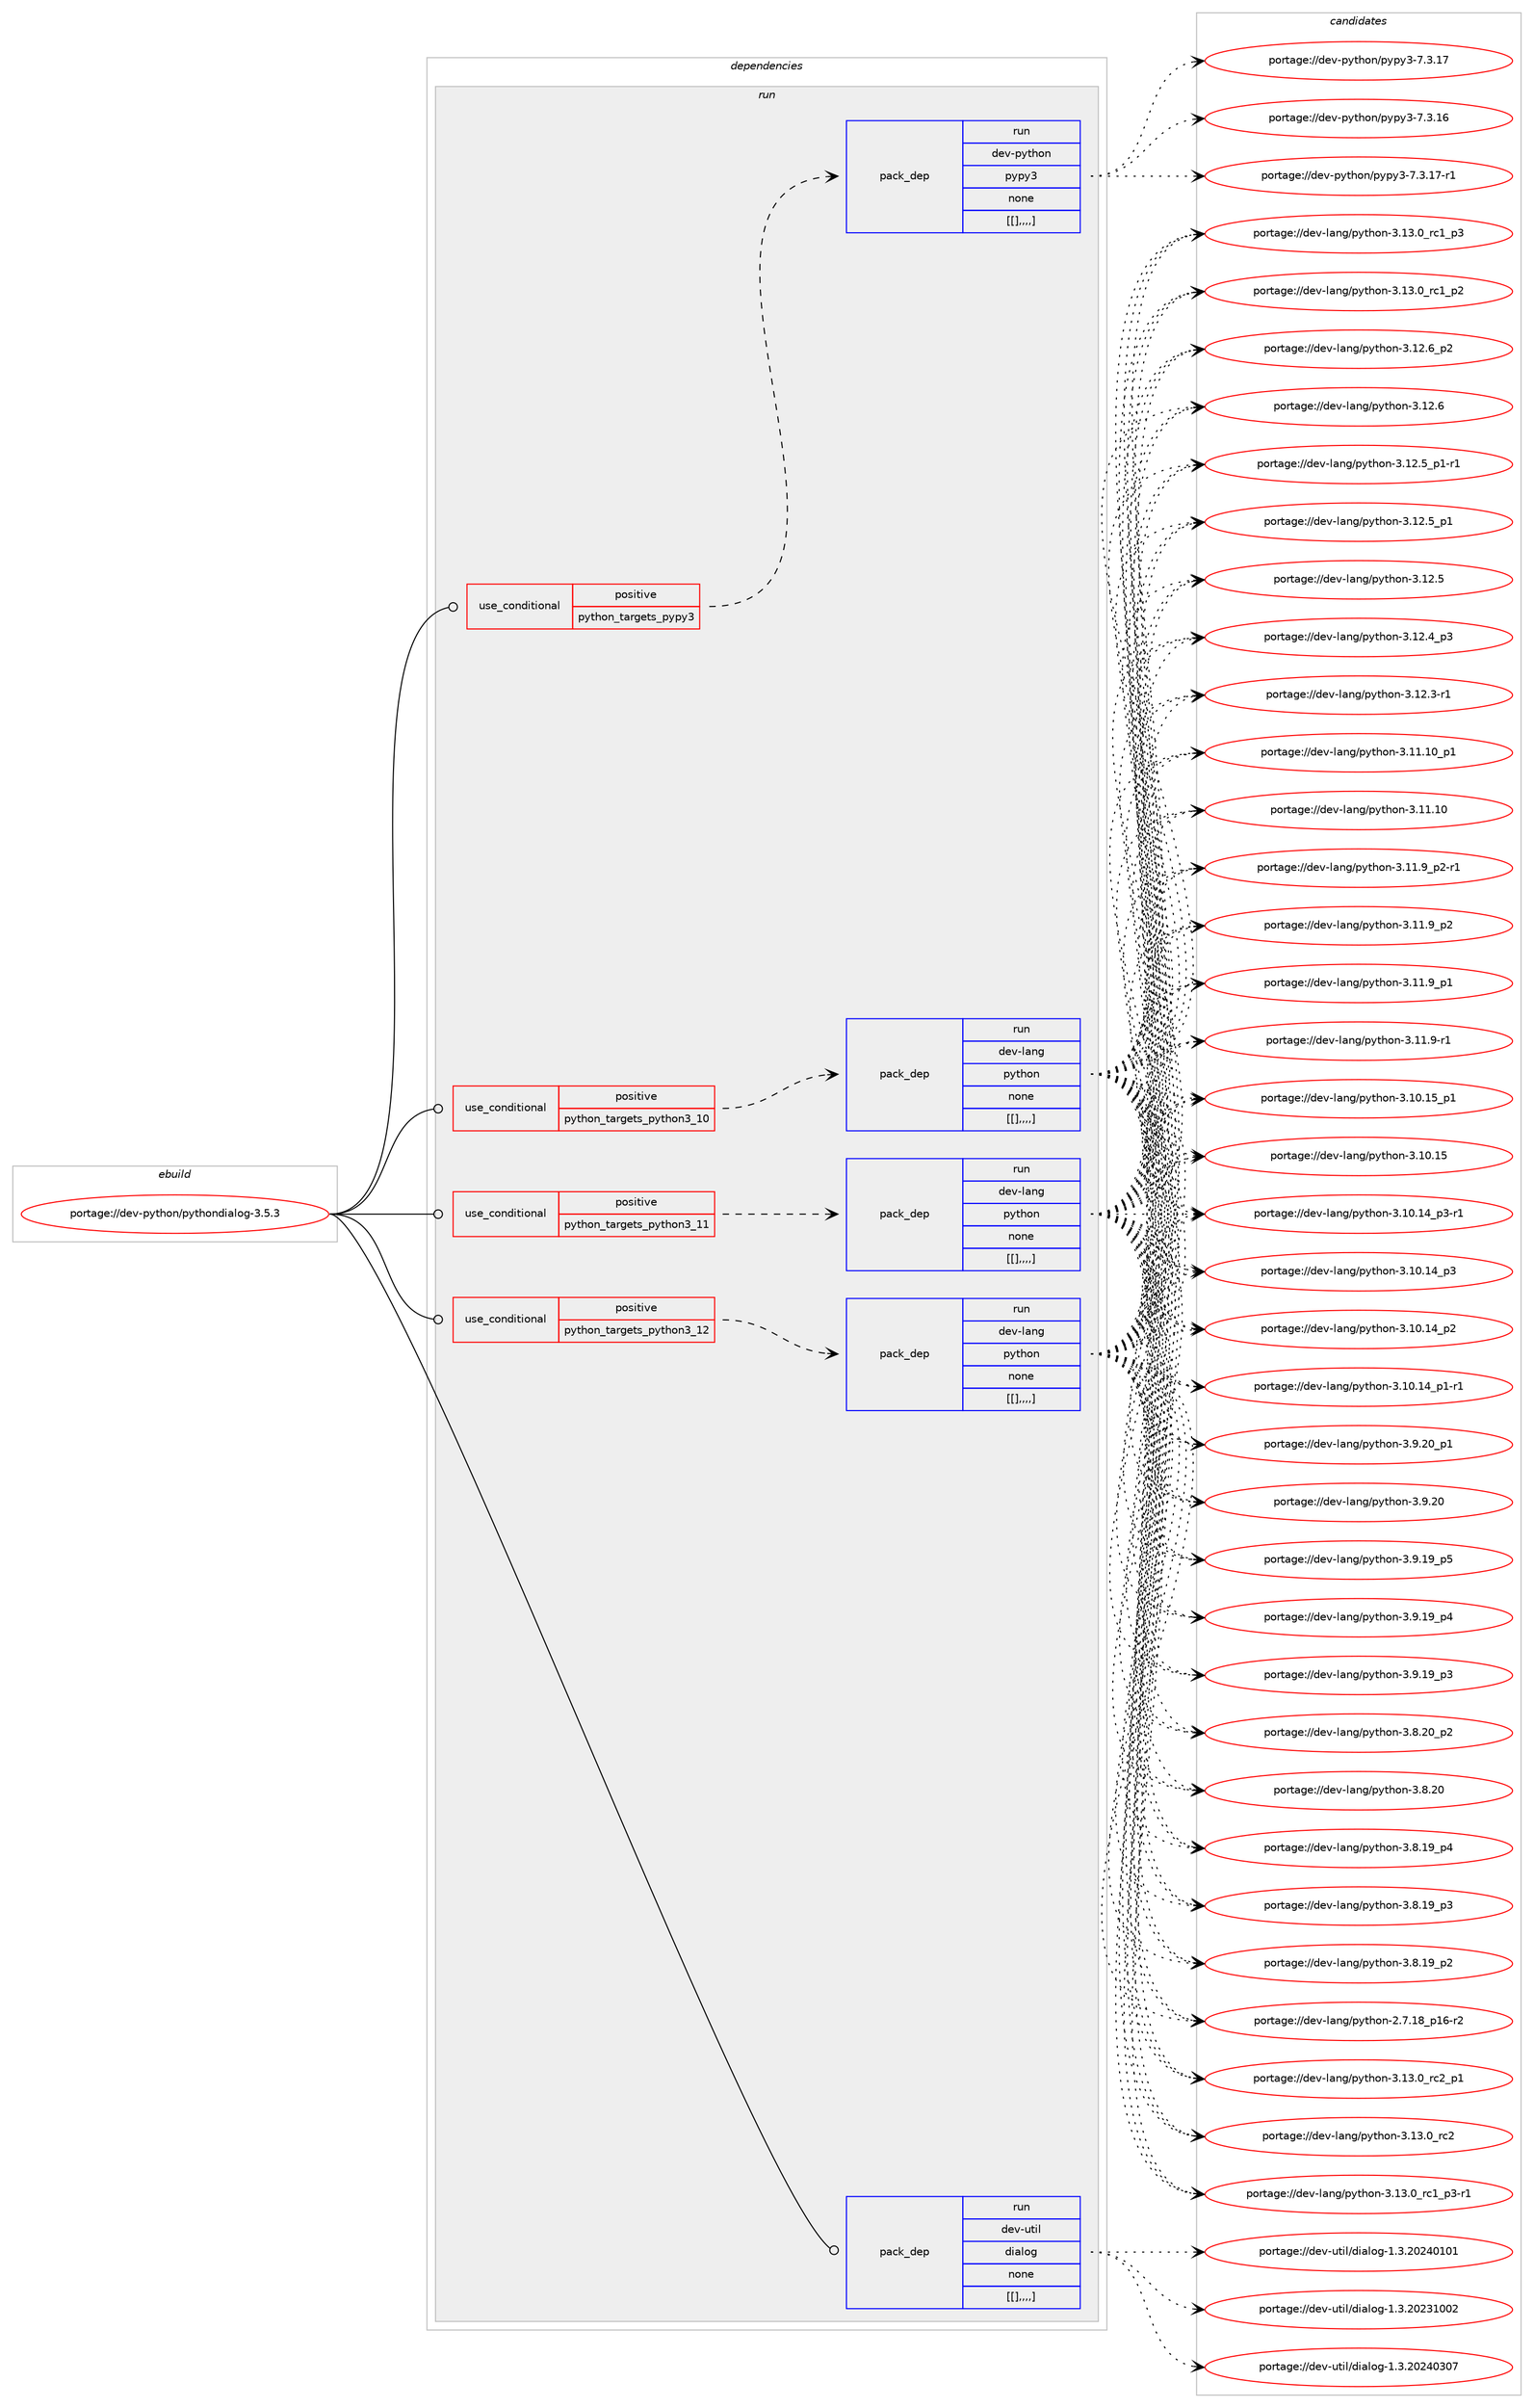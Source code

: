 digraph prolog {

# *************
# Graph options
# *************

newrank=true;
concentrate=true;
compound=true;
graph [rankdir=LR,fontname=Helvetica,fontsize=10,ranksep=1.5];#, ranksep=2.5, nodesep=0.2];
edge  [arrowhead=vee];
node  [fontname=Helvetica,fontsize=10];

# **********
# The ebuild
# **********

subgraph cluster_leftcol {
color=gray;
label=<<i>ebuild</i>>;
id [label="portage://dev-python/pythondialog-3.5.3", color=red, width=4, href="../dev-python/pythondialog-3.5.3.svg"];
}

# ****************
# The dependencies
# ****************

subgraph cluster_midcol {
color=gray;
label=<<i>dependencies</i>>;
subgraph cluster_compile {
fillcolor="#eeeeee";
style=filled;
label=<<i>compile</i>>;
}
subgraph cluster_compileandrun {
fillcolor="#eeeeee";
style=filled;
label=<<i>compile and run</i>>;
}
subgraph cluster_run {
fillcolor="#eeeeee";
style=filled;
label=<<i>run</i>>;
subgraph cond40122 {
dependency163696 [label=<<TABLE BORDER="0" CELLBORDER="1" CELLSPACING="0" CELLPADDING="4"><TR><TD ROWSPAN="3" CELLPADDING="10">use_conditional</TD></TR><TR><TD>positive</TD></TR><TR><TD>python_targets_pypy3</TD></TR></TABLE>>, shape=none, color=red];
subgraph pack122319 {
dependency163697 [label=<<TABLE BORDER="0" CELLBORDER="1" CELLSPACING="0" CELLPADDING="4" WIDTH="220"><TR><TD ROWSPAN="6" CELLPADDING="30">pack_dep</TD></TR><TR><TD WIDTH="110">run</TD></TR><TR><TD>dev-python</TD></TR><TR><TD>pypy3</TD></TR><TR><TD>none</TD></TR><TR><TD>[[],,,,]</TD></TR></TABLE>>, shape=none, color=blue];
}
dependency163696:e -> dependency163697:w [weight=20,style="dashed",arrowhead="vee"];
}
id:e -> dependency163696:w [weight=20,style="solid",arrowhead="odot"];
subgraph cond40123 {
dependency163698 [label=<<TABLE BORDER="0" CELLBORDER="1" CELLSPACING="0" CELLPADDING="4"><TR><TD ROWSPAN="3" CELLPADDING="10">use_conditional</TD></TR><TR><TD>positive</TD></TR><TR><TD>python_targets_python3_10</TD></TR></TABLE>>, shape=none, color=red];
subgraph pack122320 {
dependency163699 [label=<<TABLE BORDER="0" CELLBORDER="1" CELLSPACING="0" CELLPADDING="4" WIDTH="220"><TR><TD ROWSPAN="6" CELLPADDING="30">pack_dep</TD></TR><TR><TD WIDTH="110">run</TD></TR><TR><TD>dev-lang</TD></TR><TR><TD>python</TD></TR><TR><TD>none</TD></TR><TR><TD>[[],,,,]</TD></TR></TABLE>>, shape=none, color=blue];
}
dependency163698:e -> dependency163699:w [weight=20,style="dashed",arrowhead="vee"];
}
id:e -> dependency163698:w [weight=20,style="solid",arrowhead="odot"];
subgraph cond40124 {
dependency163700 [label=<<TABLE BORDER="0" CELLBORDER="1" CELLSPACING="0" CELLPADDING="4"><TR><TD ROWSPAN="3" CELLPADDING="10">use_conditional</TD></TR><TR><TD>positive</TD></TR><TR><TD>python_targets_python3_11</TD></TR></TABLE>>, shape=none, color=red];
subgraph pack122321 {
dependency163701 [label=<<TABLE BORDER="0" CELLBORDER="1" CELLSPACING="0" CELLPADDING="4" WIDTH="220"><TR><TD ROWSPAN="6" CELLPADDING="30">pack_dep</TD></TR><TR><TD WIDTH="110">run</TD></TR><TR><TD>dev-lang</TD></TR><TR><TD>python</TD></TR><TR><TD>none</TD></TR><TR><TD>[[],,,,]</TD></TR></TABLE>>, shape=none, color=blue];
}
dependency163700:e -> dependency163701:w [weight=20,style="dashed",arrowhead="vee"];
}
id:e -> dependency163700:w [weight=20,style="solid",arrowhead="odot"];
subgraph cond40125 {
dependency163702 [label=<<TABLE BORDER="0" CELLBORDER="1" CELLSPACING="0" CELLPADDING="4"><TR><TD ROWSPAN="3" CELLPADDING="10">use_conditional</TD></TR><TR><TD>positive</TD></TR><TR><TD>python_targets_python3_12</TD></TR></TABLE>>, shape=none, color=red];
subgraph pack122322 {
dependency163703 [label=<<TABLE BORDER="0" CELLBORDER="1" CELLSPACING="0" CELLPADDING="4" WIDTH="220"><TR><TD ROWSPAN="6" CELLPADDING="30">pack_dep</TD></TR><TR><TD WIDTH="110">run</TD></TR><TR><TD>dev-lang</TD></TR><TR><TD>python</TD></TR><TR><TD>none</TD></TR><TR><TD>[[],,,,]</TD></TR></TABLE>>, shape=none, color=blue];
}
dependency163702:e -> dependency163703:w [weight=20,style="dashed",arrowhead="vee"];
}
id:e -> dependency163702:w [weight=20,style="solid",arrowhead="odot"];
subgraph pack122323 {
dependency163704 [label=<<TABLE BORDER="0" CELLBORDER="1" CELLSPACING="0" CELLPADDING="4" WIDTH="220"><TR><TD ROWSPAN="6" CELLPADDING="30">pack_dep</TD></TR><TR><TD WIDTH="110">run</TD></TR><TR><TD>dev-util</TD></TR><TR><TD>dialog</TD></TR><TR><TD>none</TD></TR><TR><TD>[[],,,,]</TD></TR></TABLE>>, shape=none, color=blue];
}
id:e -> dependency163704:w [weight=20,style="solid",arrowhead="odot"];
}
}

# **************
# The candidates
# **************

subgraph cluster_choices {
rank=same;
color=gray;
label=<<i>candidates</i>>;

subgraph choice122319 {
color=black;
nodesep=1;
choice100101118451121211161041111104711212111212151455546514649554511449 [label="portage://dev-python/pypy3-7.3.17-r1", color=red, width=4,href="../dev-python/pypy3-7.3.17-r1.svg"];
choice10010111845112121116104111110471121211121215145554651464955 [label="portage://dev-python/pypy3-7.3.17", color=red, width=4,href="../dev-python/pypy3-7.3.17.svg"];
choice10010111845112121116104111110471121211121215145554651464954 [label="portage://dev-python/pypy3-7.3.16", color=red, width=4,href="../dev-python/pypy3-7.3.16.svg"];
dependency163697:e -> choice100101118451121211161041111104711212111212151455546514649554511449:w [style=dotted,weight="100"];
dependency163697:e -> choice10010111845112121116104111110471121211121215145554651464955:w [style=dotted,weight="100"];
dependency163697:e -> choice10010111845112121116104111110471121211121215145554651464954:w [style=dotted,weight="100"];
}
subgraph choice122320 {
color=black;
nodesep=1;
choice100101118451089711010347112121116104111110455146495146489511499509511249 [label="portage://dev-lang/python-3.13.0_rc2_p1", color=red, width=4,href="../dev-lang/python-3.13.0_rc2_p1.svg"];
choice10010111845108971101034711212111610411111045514649514648951149950 [label="portage://dev-lang/python-3.13.0_rc2", color=red, width=4,href="../dev-lang/python-3.13.0_rc2.svg"];
choice1001011184510897110103471121211161041111104551464951464895114994995112514511449 [label="portage://dev-lang/python-3.13.0_rc1_p3-r1", color=red, width=4,href="../dev-lang/python-3.13.0_rc1_p3-r1.svg"];
choice100101118451089711010347112121116104111110455146495146489511499499511251 [label="portage://dev-lang/python-3.13.0_rc1_p3", color=red, width=4,href="../dev-lang/python-3.13.0_rc1_p3.svg"];
choice100101118451089711010347112121116104111110455146495146489511499499511250 [label="portage://dev-lang/python-3.13.0_rc1_p2", color=red, width=4,href="../dev-lang/python-3.13.0_rc1_p2.svg"];
choice100101118451089711010347112121116104111110455146495046549511250 [label="portage://dev-lang/python-3.12.6_p2", color=red, width=4,href="../dev-lang/python-3.12.6_p2.svg"];
choice10010111845108971101034711212111610411111045514649504654 [label="portage://dev-lang/python-3.12.6", color=red, width=4,href="../dev-lang/python-3.12.6.svg"];
choice1001011184510897110103471121211161041111104551464950465395112494511449 [label="portage://dev-lang/python-3.12.5_p1-r1", color=red, width=4,href="../dev-lang/python-3.12.5_p1-r1.svg"];
choice100101118451089711010347112121116104111110455146495046539511249 [label="portage://dev-lang/python-3.12.5_p1", color=red, width=4,href="../dev-lang/python-3.12.5_p1.svg"];
choice10010111845108971101034711212111610411111045514649504653 [label="portage://dev-lang/python-3.12.5", color=red, width=4,href="../dev-lang/python-3.12.5.svg"];
choice100101118451089711010347112121116104111110455146495046529511251 [label="portage://dev-lang/python-3.12.4_p3", color=red, width=4,href="../dev-lang/python-3.12.4_p3.svg"];
choice100101118451089711010347112121116104111110455146495046514511449 [label="portage://dev-lang/python-3.12.3-r1", color=red, width=4,href="../dev-lang/python-3.12.3-r1.svg"];
choice10010111845108971101034711212111610411111045514649494649489511249 [label="portage://dev-lang/python-3.11.10_p1", color=red, width=4,href="../dev-lang/python-3.11.10_p1.svg"];
choice1001011184510897110103471121211161041111104551464949464948 [label="portage://dev-lang/python-3.11.10", color=red, width=4,href="../dev-lang/python-3.11.10.svg"];
choice1001011184510897110103471121211161041111104551464949465795112504511449 [label="portage://dev-lang/python-3.11.9_p2-r1", color=red, width=4,href="../dev-lang/python-3.11.9_p2-r1.svg"];
choice100101118451089711010347112121116104111110455146494946579511250 [label="portage://dev-lang/python-3.11.9_p2", color=red, width=4,href="../dev-lang/python-3.11.9_p2.svg"];
choice100101118451089711010347112121116104111110455146494946579511249 [label="portage://dev-lang/python-3.11.9_p1", color=red, width=4,href="../dev-lang/python-3.11.9_p1.svg"];
choice100101118451089711010347112121116104111110455146494946574511449 [label="portage://dev-lang/python-3.11.9-r1", color=red, width=4,href="../dev-lang/python-3.11.9-r1.svg"];
choice10010111845108971101034711212111610411111045514649484649539511249 [label="portage://dev-lang/python-3.10.15_p1", color=red, width=4,href="../dev-lang/python-3.10.15_p1.svg"];
choice1001011184510897110103471121211161041111104551464948464953 [label="portage://dev-lang/python-3.10.15", color=red, width=4,href="../dev-lang/python-3.10.15.svg"];
choice100101118451089711010347112121116104111110455146494846495295112514511449 [label="portage://dev-lang/python-3.10.14_p3-r1", color=red, width=4,href="../dev-lang/python-3.10.14_p3-r1.svg"];
choice10010111845108971101034711212111610411111045514649484649529511251 [label="portage://dev-lang/python-3.10.14_p3", color=red, width=4,href="../dev-lang/python-3.10.14_p3.svg"];
choice10010111845108971101034711212111610411111045514649484649529511250 [label="portage://dev-lang/python-3.10.14_p2", color=red, width=4,href="../dev-lang/python-3.10.14_p2.svg"];
choice100101118451089711010347112121116104111110455146494846495295112494511449 [label="portage://dev-lang/python-3.10.14_p1-r1", color=red, width=4,href="../dev-lang/python-3.10.14_p1-r1.svg"];
choice100101118451089711010347112121116104111110455146574650489511249 [label="portage://dev-lang/python-3.9.20_p1", color=red, width=4,href="../dev-lang/python-3.9.20_p1.svg"];
choice10010111845108971101034711212111610411111045514657465048 [label="portage://dev-lang/python-3.9.20", color=red, width=4,href="../dev-lang/python-3.9.20.svg"];
choice100101118451089711010347112121116104111110455146574649579511253 [label="portage://dev-lang/python-3.9.19_p5", color=red, width=4,href="../dev-lang/python-3.9.19_p5.svg"];
choice100101118451089711010347112121116104111110455146574649579511252 [label="portage://dev-lang/python-3.9.19_p4", color=red, width=4,href="../dev-lang/python-3.9.19_p4.svg"];
choice100101118451089711010347112121116104111110455146574649579511251 [label="portage://dev-lang/python-3.9.19_p3", color=red, width=4,href="../dev-lang/python-3.9.19_p3.svg"];
choice100101118451089711010347112121116104111110455146564650489511250 [label="portage://dev-lang/python-3.8.20_p2", color=red, width=4,href="../dev-lang/python-3.8.20_p2.svg"];
choice10010111845108971101034711212111610411111045514656465048 [label="portage://dev-lang/python-3.8.20", color=red, width=4,href="../dev-lang/python-3.8.20.svg"];
choice100101118451089711010347112121116104111110455146564649579511252 [label="portage://dev-lang/python-3.8.19_p4", color=red, width=4,href="../dev-lang/python-3.8.19_p4.svg"];
choice100101118451089711010347112121116104111110455146564649579511251 [label="portage://dev-lang/python-3.8.19_p3", color=red, width=4,href="../dev-lang/python-3.8.19_p3.svg"];
choice100101118451089711010347112121116104111110455146564649579511250 [label="portage://dev-lang/python-3.8.19_p2", color=red, width=4,href="../dev-lang/python-3.8.19_p2.svg"];
choice100101118451089711010347112121116104111110455046554649569511249544511450 [label="portage://dev-lang/python-2.7.18_p16-r2", color=red, width=4,href="../dev-lang/python-2.7.18_p16-r2.svg"];
dependency163699:e -> choice100101118451089711010347112121116104111110455146495146489511499509511249:w [style=dotted,weight="100"];
dependency163699:e -> choice10010111845108971101034711212111610411111045514649514648951149950:w [style=dotted,weight="100"];
dependency163699:e -> choice1001011184510897110103471121211161041111104551464951464895114994995112514511449:w [style=dotted,weight="100"];
dependency163699:e -> choice100101118451089711010347112121116104111110455146495146489511499499511251:w [style=dotted,weight="100"];
dependency163699:e -> choice100101118451089711010347112121116104111110455146495146489511499499511250:w [style=dotted,weight="100"];
dependency163699:e -> choice100101118451089711010347112121116104111110455146495046549511250:w [style=dotted,weight="100"];
dependency163699:e -> choice10010111845108971101034711212111610411111045514649504654:w [style=dotted,weight="100"];
dependency163699:e -> choice1001011184510897110103471121211161041111104551464950465395112494511449:w [style=dotted,weight="100"];
dependency163699:e -> choice100101118451089711010347112121116104111110455146495046539511249:w [style=dotted,weight="100"];
dependency163699:e -> choice10010111845108971101034711212111610411111045514649504653:w [style=dotted,weight="100"];
dependency163699:e -> choice100101118451089711010347112121116104111110455146495046529511251:w [style=dotted,weight="100"];
dependency163699:e -> choice100101118451089711010347112121116104111110455146495046514511449:w [style=dotted,weight="100"];
dependency163699:e -> choice10010111845108971101034711212111610411111045514649494649489511249:w [style=dotted,weight="100"];
dependency163699:e -> choice1001011184510897110103471121211161041111104551464949464948:w [style=dotted,weight="100"];
dependency163699:e -> choice1001011184510897110103471121211161041111104551464949465795112504511449:w [style=dotted,weight="100"];
dependency163699:e -> choice100101118451089711010347112121116104111110455146494946579511250:w [style=dotted,weight="100"];
dependency163699:e -> choice100101118451089711010347112121116104111110455146494946579511249:w [style=dotted,weight="100"];
dependency163699:e -> choice100101118451089711010347112121116104111110455146494946574511449:w [style=dotted,weight="100"];
dependency163699:e -> choice10010111845108971101034711212111610411111045514649484649539511249:w [style=dotted,weight="100"];
dependency163699:e -> choice1001011184510897110103471121211161041111104551464948464953:w [style=dotted,weight="100"];
dependency163699:e -> choice100101118451089711010347112121116104111110455146494846495295112514511449:w [style=dotted,weight="100"];
dependency163699:e -> choice10010111845108971101034711212111610411111045514649484649529511251:w [style=dotted,weight="100"];
dependency163699:e -> choice10010111845108971101034711212111610411111045514649484649529511250:w [style=dotted,weight="100"];
dependency163699:e -> choice100101118451089711010347112121116104111110455146494846495295112494511449:w [style=dotted,weight="100"];
dependency163699:e -> choice100101118451089711010347112121116104111110455146574650489511249:w [style=dotted,weight="100"];
dependency163699:e -> choice10010111845108971101034711212111610411111045514657465048:w [style=dotted,weight="100"];
dependency163699:e -> choice100101118451089711010347112121116104111110455146574649579511253:w [style=dotted,weight="100"];
dependency163699:e -> choice100101118451089711010347112121116104111110455146574649579511252:w [style=dotted,weight="100"];
dependency163699:e -> choice100101118451089711010347112121116104111110455146574649579511251:w [style=dotted,weight="100"];
dependency163699:e -> choice100101118451089711010347112121116104111110455146564650489511250:w [style=dotted,weight="100"];
dependency163699:e -> choice10010111845108971101034711212111610411111045514656465048:w [style=dotted,weight="100"];
dependency163699:e -> choice100101118451089711010347112121116104111110455146564649579511252:w [style=dotted,weight="100"];
dependency163699:e -> choice100101118451089711010347112121116104111110455146564649579511251:w [style=dotted,weight="100"];
dependency163699:e -> choice100101118451089711010347112121116104111110455146564649579511250:w [style=dotted,weight="100"];
dependency163699:e -> choice100101118451089711010347112121116104111110455046554649569511249544511450:w [style=dotted,weight="100"];
}
subgraph choice122321 {
color=black;
nodesep=1;
choice100101118451089711010347112121116104111110455146495146489511499509511249 [label="portage://dev-lang/python-3.13.0_rc2_p1", color=red, width=4,href="../dev-lang/python-3.13.0_rc2_p1.svg"];
choice10010111845108971101034711212111610411111045514649514648951149950 [label="portage://dev-lang/python-3.13.0_rc2", color=red, width=4,href="../dev-lang/python-3.13.0_rc2.svg"];
choice1001011184510897110103471121211161041111104551464951464895114994995112514511449 [label="portage://dev-lang/python-3.13.0_rc1_p3-r1", color=red, width=4,href="../dev-lang/python-3.13.0_rc1_p3-r1.svg"];
choice100101118451089711010347112121116104111110455146495146489511499499511251 [label="portage://dev-lang/python-3.13.0_rc1_p3", color=red, width=4,href="../dev-lang/python-3.13.0_rc1_p3.svg"];
choice100101118451089711010347112121116104111110455146495146489511499499511250 [label="portage://dev-lang/python-3.13.0_rc1_p2", color=red, width=4,href="../dev-lang/python-3.13.0_rc1_p2.svg"];
choice100101118451089711010347112121116104111110455146495046549511250 [label="portage://dev-lang/python-3.12.6_p2", color=red, width=4,href="../dev-lang/python-3.12.6_p2.svg"];
choice10010111845108971101034711212111610411111045514649504654 [label="portage://dev-lang/python-3.12.6", color=red, width=4,href="../dev-lang/python-3.12.6.svg"];
choice1001011184510897110103471121211161041111104551464950465395112494511449 [label="portage://dev-lang/python-3.12.5_p1-r1", color=red, width=4,href="../dev-lang/python-3.12.5_p1-r1.svg"];
choice100101118451089711010347112121116104111110455146495046539511249 [label="portage://dev-lang/python-3.12.5_p1", color=red, width=4,href="../dev-lang/python-3.12.5_p1.svg"];
choice10010111845108971101034711212111610411111045514649504653 [label="portage://dev-lang/python-3.12.5", color=red, width=4,href="../dev-lang/python-3.12.5.svg"];
choice100101118451089711010347112121116104111110455146495046529511251 [label="portage://dev-lang/python-3.12.4_p3", color=red, width=4,href="../dev-lang/python-3.12.4_p3.svg"];
choice100101118451089711010347112121116104111110455146495046514511449 [label="portage://dev-lang/python-3.12.3-r1", color=red, width=4,href="../dev-lang/python-3.12.3-r1.svg"];
choice10010111845108971101034711212111610411111045514649494649489511249 [label="portage://dev-lang/python-3.11.10_p1", color=red, width=4,href="../dev-lang/python-3.11.10_p1.svg"];
choice1001011184510897110103471121211161041111104551464949464948 [label="portage://dev-lang/python-3.11.10", color=red, width=4,href="../dev-lang/python-3.11.10.svg"];
choice1001011184510897110103471121211161041111104551464949465795112504511449 [label="portage://dev-lang/python-3.11.9_p2-r1", color=red, width=4,href="../dev-lang/python-3.11.9_p2-r1.svg"];
choice100101118451089711010347112121116104111110455146494946579511250 [label="portage://dev-lang/python-3.11.9_p2", color=red, width=4,href="../dev-lang/python-3.11.9_p2.svg"];
choice100101118451089711010347112121116104111110455146494946579511249 [label="portage://dev-lang/python-3.11.9_p1", color=red, width=4,href="../dev-lang/python-3.11.9_p1.svg"];
choice100101118451089711010347112121116104111110455146494946574511449 [label="portage://dev-lang/python-3.11.9-r1", color=red, width=4,href="../dev-lang/python-3.11.9-r1.svg"];
choice10010111845108971101034711212111610411111045514649484649539511249 [label="portage://dev-lang/python-3.10.15_p1", color=red, width=4,href="../dev-lang/python-3.10.15_p1.svg"];
choice1001011184510897110103471121211161041111104551464948464953 [label="portage://dev-lang/python-3.10.15", color=red, width=4,href="../dev-lang/python-3.10.15.svg"];
choice100101118451089711010347112121116104111110455146494846495295112514511449 [label="portage://dev-lang/python-3.10.14_p3-r1", color=red, width=4,href="../dev-lang/python-3.10.14_p3-r1.svg"];
choice10010111845108971101034711212111610411111045514649484649529511251 [label="portage://dev-lang/python-3.10.14_p3", color=red, width=4,href="../dev-lang/python-3.10.14_p3.svg"];
choice10010111845108971101034711212111610411111045514649484649529511250 [label="portage://dev-lang/python-3.10.14_p2", color=red, width=4,href="../dev-lang/python-3.10.14_p2.svg"];
choice100101118451089711010347112121116104111110455146494846495295112494511449 [label="portage://dev-lang/python-3.10.14_p1-r1", color=red, width=4,href="../dev-lang/python-3.10.14_p1-r1.svg"];
choice100101118451089711010347112121116104111110455146574650489511249 [label="portage://dev-lang/python-3.9.20_p1", color=red, width=4,href="../dev-lang/python-3.9.20_p1.svg"];
choice10010111845108971101034711212111610411111045514657465048 [label="portage://dev-lang/python-3.9.20", color=red, width=4,href="../dev-lang/python-3.9.20.svg"];
choice100101118451089711010347112121116104111110455146574649579511253 [label="portage://dev-lang/python-3.9.19_p5", color=red, width=4,href="../dev-lang/python-3.9.19_p5.svg"];
choice100101118451089711010347112121116104111110455146574649579511252 [label="portage://dev-lang/python-3.9.19_p4", color=red, width=4,href="../dev-lang/python-3.9.19_p4.svg"];
choice100101118451089711010347112121116104111110455146574649579511251 [label="portage://dev-lang/python-3.9.19_p3", color=red, width=4,href="../dev-lang/python-3.9.19_p3.svg"];
choice100101118451089711010347112121116104111110455146564650489511250 [label="portage://dev-lang/python-3.8.20_p2", color=red, width=4,href="../dev-lang/python-3.8.20_p2.svg"];
choice10010111845108971101034711212111610411111045514656465048 [label="portage://dev-lang/python-3.8.20", color=red, width=4,href="../dev-lang/python-3.8.20.svg"];
choice100101118451089711010347112121116104111110455146564649579511252 [label="portage://dev-lang/python-3.8.19_p4", color=red, width=4,href="../dev-lang/python-3.8.19_p4.svg"];
choice100101118451089711010347112121116104111110455146564649579511251 [label="portage://dev-lang/python-3.8.19_p3", color=red, width=4,href="../dev-lang/python-3.8.19_p3.svg"];
choice100101118451089711010347112121116104111110455146564649579511250 [label="portage://dev-lang/python-3.8.19_p2", color=red, width=4,href="../dev-lang/python-3.8.19_p2.svg"];
choice100101118451089711010347112121116104111110455046554649569511249544511450 [label="portage://dev-lang/python-2.7.18_p16-r2", color=red, width=4,href="../dev-lang/python-2.7.18_p16-r2.svg"];
dependency163701:e -> choice100101118451089711010347112121116104111110455146495146489511499509511249:w [style=dotted,weight="100"];
dependency163701:e -> choice10010111845108971101034711212111610411111045514649514648951149950:w [style=dotted,weight="100"];
dependency163701:e -> choice1001011184510897110103471121211161041111104551464951464895114994995112514511449:w [style=dotted,weight="100"];
dependency163701:e -> choice100101118451089711010347112121116104111110455146495146489511499499511251:w [style=dotted,weight="100"];
dependency163701:e -> choice100101118451089711010347112121116104111110455146495146489511499499511250:w [style=dotted,weight="100"];
dependency163701:e -> choice100101118451089711010347112121116104111110455146495046549511250:w [style=dotted,weight="100"];
dependency163701:e -> choice10010111845108971101034711212111610411111045514649504654:w [style=dotted,weight="100"];
dependency163701:e -> choice1001011184510897110103471121211161041111104551464950465395112494511449:w [style=dotted,weight="100"];
dependency163701:e -> choice100101118451089711010347112121116104111110455146495046539511249:w [style=dotted,weight="100"];
dependency163701:e -> choice10010111845108971101034711212111610411111045514649504653:w [style=dotted,weight="100"];
dependency163701:e -> choice100101118451089711010347112121116104111110455146495046529511251:w [style=dotted,weight="100"];
dependency163701:e -> choice100101118451089711010347112121116104111110455146495046514511449:w [style=dotted,weight="100"];
dependency163701:e -> choice10010111845108971101034711212111610411111045514649494649489511249:w [style=dotted,weight="100"];
dependency163701:e -> choice1001011184510897110103471121211161041111104551464949464948:w [style=dotted,weight="100"];
dependency163701:e -> choice1001011184510897110103471121211161041111104551464949465795112504511449:w [style=dotted,weight="100"];
dependency163701:e -> choice100101118451089711010347112121116104111110455146494946579511250:w [style=dotted,weight="100"];
dependency163701:e -> choice100101118451089711010347112121116104111110455146494946579511249:w [style=dotted,weight="100"];
dependency163701:e -> choice100101118451089711010347112121116104111110455146494946574511449:w [style=dotted,weight="100"];
dependency163701:e -> choice10010111845108971101034711212111610411111045514649484649539511249:w [style=dotted,weight="100"];
dependency163701:e -> choice1001011184510897110103471121211161041111104551464948464953:w [style=dotted,weight="100"];
dependency163701:e -> choice100101118451089711010347112121116104111110455146494846495295112514511449:w [style=dotted,weight="100"];
dependency163701:e -> choice10010111845108971101034711212111610411111045514649484649529511251:w [style=dotted,weight="100"];
dependency163701:e -> choice10010111845108971101034711212111610411111045514649484649529511250:w [style=dotted,weight="100"];
dependency163701:e -> choice100101118451089711010347112121116104111110455146494846495295112494511449:w [style=dotted,weight="100"];
dependency163701:e -> choice100101118451089711010347112121116104111110455146574650489511249:w [style=dotted,weight="100"];
dependency163701:e -> choice10010111845108971101034711212111610411111045514657465048:w [style=dotted,weight="100"];
dependency163701:e -> choice100101118451089711010347112121116104111110455146574649579511253:w [style=dotted,weight="100"];
dependency163701:e -> choice100101118451089711010347112121116104111110455146574649579511252:w [style=dotted,weight="100"];
dependency163701:e -> choice100101118451089711010347112121116104111110455146574649579511251:w [style=dotted,weight="100"];
dependency163701:e -> choice100101118451089711010347112121116104111110455146564650489511250:w [style=dotted,weight="100"];
dependency163701:e -> choice10010111845108971101034711212111610411111045514656465048:w [style=dotted,weight="100"];
dependency163701:e -> choice100101118451089711010347112121116104111110455146564649579511252:w [style=dotted,weight="100"];
dependency163701:e -> choice100101118451089711010347112121116104111110455146564649579511251:w [style=dotted,weight="100"];
dependency163701:e -> choice100101118451089711010347112121116104111110455146564649579511250:w [style=dotted,weight="100"];
dependency163701:e -> choice100101118451089711010347112121116104111110455046554649569511249544511450:w [style=dotted,weight="100"];
}
subgraph choice122322 {
color=black;
nodesep=1;
choice100101118451089711010347112121116104111110455146495146489511499509511249 [label="portage://dev-lang/python-3.13.0_rc2_p1", color=red, width=4,href="../dev-lang/python-3.13.0_rc2_p1.svg"];
choice10010111845108971101034711212111610411111045514649514648951149950 [label="portage://dev-lang/python-3.13.0_rc2", color=red, width=4,href="../dev-lang/python-3.13.0_rc2.svg"];
choice1001011184510897110103471121211161041111104551464951464895114994995112514511449 [label="portage://dev-lang/python-3.13.0_rc1_p3-r1", color=red, width=4,href="../dev-lang/python-3.13.0_rc1_p3-r1.svg"];
choice100101118451089711010347112121116104111110455146495146489511499499511251 [label="portage://dev-lang/python-3.13.0_rc1_p3", color=red, width=4,href="../dev-lang/python-3.13.0_rc1_p3.svg"];
choice100101118451089711010347112121116104111110455146495146489511499499511250 [label="portage://dev-lang/python-3.13.0_rc1_p2", color=red, width=4,href="../dev-lang/python-3.13.0_rc1_p2.svg"];
choice100101118451089711010347112121116104111110455146495046549511250 [label="portage://dev-lang/python-3.12.6_p2", color=red, width=4,href="../dev-lang/python-3.12.6_p2.svg"];
choice10010111845108971101034711212111610411111045514649504654 [label="portage://dev-lang/python-3.12.6", color=red, width=4,href="../dev-lang/python-3.12.6.svg"];
choice1001011184510897110103471121211161041111104551464950465395112494511449 [label="portage://dev-lang/python-3.12.5_p1-r1", color=red, width=4,href="../dev-lang/python-3.12.5_p1-r1.svg"];
choice100101118451089711010347112121116104111110455146495046539511249 [label="portage://dev-lang/python-3.12.5_p1", color=red, width=4,href="../dev-lang/python-3.12.5_p1.svg"];
choice10010111845108971101034711212111610411111045514649504653 [label="portage://dev-lang/python-3.12.5", color=red, width=4,href="../dev-lang/python-3.12.5.svg"];
choice100101118451089711010347112121116104111110455146495046529511251 [label="portage://dev-lang/python-3.12.4_p3", color=red, width=4,href="../dev-lang/python-3.12.4_p3.svg"];
choice100101118451089711010347112121116104111110455146495046514511449 [label="portage://dev-lang/python-3.12.3-r1", color=red, width=4,href="../dev-lang/python-3.12.3-r1.svg"];
choice10010111845108971101034711212111610411111045514649494649489511249 [label="portage://dev-lang/python-3.11.10_p1", color=red, width=4,href="../dev-lang/python-3.11.10_p1.svg"];
choice1001011184510897110103471121211161041111104551464949464948 [label="portage://dev-lang/python-3.11.10", color=red, width=4,href="../dev-lang/python-3.11.10.svg"];
choice1001011184510897110103471121211161041111104551464949465795112504511449 [label="portage://dev-lang/python-3.11.9_p2-r1", color=red, width=4,href="../dev-lang/python-3.11.9_p2-r1.svg"];
choice100101118451089711010347112121116104111110455146494946579511250 [label="portage://dev-lang/python-3.11.9_p2", color=red, width=4,href="../dev-lang/python-3.11.9_p2.svg"];
choice100101118451089711010347112121116104111110455146494946579511249 [label="portage://dev-lang/python-3.11.9_p1", color=red, width=4,href="../dev-lang/python-3.11.9_p1.svg"];
choice100101118451089711010347112121116104111110455146494946574511449 [label="portage://dev-lang/python-3.11.9-r1", color=red, width=4,href="../dev-lang/python-3.11.9-r1.svg"];
choice10010111845108971101034711212111610411111045514649484649539511249 [label="portage://dev-lang/python-3.10.15_p1", color=red, width=4,href="../dev-lang/python-3.10.15_p1.svg"];
choice1001011184510897110103471121211161041111104551464948464953 [label="portage://dev-lang/python-3.10.15", color=red, width=4,href="../dev-lang/python-3.10.15.svg"];
choice100101118451089711010347112121116104111110455146494846495295112514511449 [label="portage://dev-lang/python-3.10.14_p3-r1", color=red, width=4,href="../dev-lang/python-3.10.14_p3-r1.svg"];
choice10010111845108971101034711212111610411111045514649484649529511251 [label="portage://dev-lang/python-3.10.14_p3", color=red, width=4,href="../dev-lang/python-3.10.14_p3.svg"];
choice10010111845108971101034711212111610411111045514649484649529511250 [label="portage://dev-lang/python-3.10.14_p2", color=red, width=4,href="../dev-lang/python-3.10.14_p2.svg"];
choice100101118451089711010347112121116104111110455146494846495295112494511449 [label="portage://dev-lang/python-3.10.14_p1-r1", color=red, width=4,href="../dev-lang/python-3.10.14_p1-r1.svg"];
choice100101118451089711010347112121116104111110455146574650489511249 [label="portage://dev-lang/python-3.9.20_p1", color=red, width=4,href="../dev-lang/python-3.9.20_p1.svg"];
choice10010111845108971101034711212111610411111045514657465048 [label="portage://dev-lang/python-3.9.20", color=red, width=4,href="../dev-lang/python-3.9.20.svg"];
choice100101118451089711010347112121116104111110455146574649579511253 [label="portage://dev-lang/python-3.9.19_p5", color=red, width=4,href="../dev-lang/python-3.9.19_p5.svg"];
choice100101118451089711010347112121116104111110455146574649579511252 [label="portage://dev-lang/python-3.9.19_p4", color=red, width=4,href="../dev-lang/python-3.9.19_p4.svg"];
choice100101118451089711010347112121116104111110455146574649579511251 [label="portage://dev-lang/python-3.9.19_p3", color=red, width=4,href="../dev-lang/python-3.9.19_p3.svg"];
choice100101118451089711010347112121116104111110455146564650489511250 [label="portage://dev-lang/python-3.8.20_p2", color=red, width=4,href="../dev-lang/python-3.8.20_p2.svg"];
choice10010111845108971101034711212111610411111045514656465048 [label="portage://dev-lang/python-3.8.20", color=red, width=4,href="../dev-lang/python-3.8.20.svg"];
choice100101118451089711010347112121116104111110455146564649579511252 [label="portage://dev-lang/python-3.8.19_p4", color=red, width=4,href="../dev-lang/python-3.8.19_p4.svg"];
choice100101118451089711010347112121116104111110455146564649579511251 [label="portage://dev-lang/python-3.8.19_p3", color=red, width=4,href="../dev-lang/python-3.8.19_p3.svg"];
choice100101118451089711010347112121116104111110455146564649579511250 [label="portage://dev-lang/python-3.8.19_p2", color=red, width=4,href="../dev-lang/python-3.8.19_p2.svg"];
choice100101118451089711010347112121116104111110455046554649569511249544511450 [label="portage://dev-lang/python-2.7.18_p16-r2", color=red, width=4,href="../dev-lang/python-2.7.18_p16-r2.svg"];
dependency163703:e -> choice100101118451089711010347112121116104111110455146495146489511499509511249:w [style=dotted,weight="100"];
dependency163703:e -> choice10010111845108971101034711212111610411111045514649514648951149950:w [style=dotted,weight="100"];
dependency163703:e -> choice1001011184510897110103471121211161041111104551464951464895114994995112514511449:w [style=dotted,weight="100"];
dependency163703:e -> choice100101118451089711010347112121116104111110455146495146489511499499511251:w [style=dotted,weight="100"];
dependency163703:e -> choice100101118451089711010347112121116104111110455146495146489511499499511250:w [style=dotted,weight="100"];
dependency163703:e -> choice100101118451089711010347112121116104111110455146495046549511250:w [style=dotted,weight="100"];
dependency163703:e -> choice10010111845108971101034711212111610411111045514649504654:w [style=dotted,weight="100"];
dependency163703:e -> choice1001011184510897110103471121211161041111104551464950465395112494511449:w [style=dotted,weight="100"];
dependency163703:e -> choice100101118451089711010347112121116104111110455146495046539511249:w [style=dotted,weight="100"];
dependency163703:e -> choice10010111845108971101034711212111610411111045514649504653:w [style=dotted,weight="100"];
dependency163703:e -> choice100101118451089711010347112121116104111110455146495046529511251:w [style=dotted,weight="100"];
dependency163703:e -> choice100101118451089711010347112121116104111110455146495046514511449:w [style=dotted,weight="100"];
dependency163703:e -> choice10010111845108971101034711212111610411111045514649494649489511249:w [style=dotted,weight="100"];
dependency163703:e -> choice1001011184510897110103471121211161041111104551464949464948:w [style=dotted,weight="100"];
dependency163703:e -> choice1001011184510897110103471121211161041111104551464949465795112504511449:w [style=dotted,weight="100"];
dependency163703:e -> choice100101118451089711010347112121116104111110455146494946579511250:w [style=dotted,weight="100"];
dependency163703:e -> choice100101118451089711010347112121116104111110455146494946579511249:w [style=dotted,weight="100"];
dependency163703:e -> choice100101118451089711010347112121116104111110455146494946574511449:w [style=dotted,weight="100"];
dependency163703:e -> choice10010111845108971101034711212111610411111045514649484649539511249:w [style=dotted,weight="100"];
dependency163703:e -> choice1001011184510897110103471121211161041111104551464948464953:w [style=dotted,weight="100"];
dependency163703:e -> choice100101118451089711010347112121116104111110455146494846495295112514511449:w [style=dotted,weight="100"];
dependency163703:e -> choice10010111845108971101034711212111610411111045514649484649529511251:w [style=dotted,weight="100"];
dependency163703:e -> choice10010111845108971101034711212111610411111045514649484649529511250:w [style=dotted,weight="100"];
dependency163703:e -> choice100101118451089711010347112121116104111110455146494846495295112494511449:w [style=dotted,weight="100"];
dependency163703:e -> choice100101118451089711010347112121116104111110455146574650489511249:w [style=dotted,weight="100"];
dependency163703:e -> choice10010111845108971101034711212111610411111045514657465048:w [style=dotted,weight="100"];
dependency163703:e -> choice100101118451089711010347112121116104111110455146574649579511253:w [style=dotted,weight="100"];
dependency163703:e -> choice100101118451089711010347112121116104111110455146574649579511252:w [style=dotted,weight="100"];
dependency163703:e -> choice100101118451089711010347112121116104111110455146574649579511251:w [style=dotted,weight="100"];
dependency163703:e -> choice100101118451089711010347112121116104111110455146564650489511250:w [style=dotted,weight="100"];
dependency163703:e -> choice10010111845108971101034711212111610411111045514656465048:w [style=dotted,weight="100"];
dependency163703:e -> choice100101118451089711010347112121116104111110455146564649579511252:w [style=dotted,weight="100"];
dependency163703:e -> choice100101118451089711010347112121116104111110455146564649579511251:w [style=dotted,weight="100"];
dependency163703:e -> choice100101118451089711010347112121116104111110455146564649579511250:w [style=dotted,weight="100"];
dependency163703:e -> choice100101118451089711010347112121116104111110455046554649569511249544511450:w [style=dotted,weight="100"];
}
subgraph choice122323 {
color=black;
nodesep=1;
choice10010111845117116105108471001059710811110345494651465048505248514855 [label="portage://dev-util/dialog-1.3.20240307", color=red, width=4,href="../dev-util/dialog-1.3.20240307.svg"];
choice10010111845117116105108471001059710811110345494651465048505248494849 [label="portage://dev-util/dialog-1.3.20240101", color=red, width=4,href="../dev-util/dialog-1.3.20240101.svg"];
choice10010111845117116105108471001059710811110345494651465048505149484850 [label="portage://dev-util/dialog-1.3.20231002", color=red, width=4,href="../dev-util/dialog-1.3.20231002.svg"];
dependency163704:e -> choice10010111845117116105108471001059710811110345494651465048505248514855:w [style=dotted,weight="100"];
dependency163704:e -> choice10010111845117116105108471001059710811110345494651465048505248494849:w [style=dotted,weight="100"];
dependency163704:e -> choice10010111845117116105108471001059710811110345494651465048505149484850:w [style=dotted,weight="100"];
}
}

}
